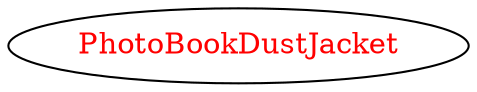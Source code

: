 digraph dependencyGraph {
 concentrate=true;
 ranksep="2.0";
 rankdir="LR"; 
 splines="ortho";
"PhotoBookDustJacket" [fontcolor="red"];
}